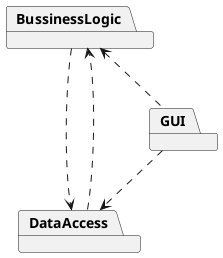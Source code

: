 @startuml
'https://plantuml.com/sequence-diagram

package BussinessLogic
package DataAccess
package GUI
BussinessLogic <.. GUI
GUI ..> DataAccess
BussinessLogic ..> DataAccess
DataAccess ..> BussinessLogic
@enduml